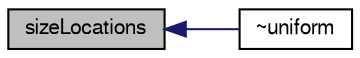 digraph "sizeLocations"
{
  bgcolor="transparent";
  edge [fontname="FreeSans",fontsize="10",labelfontname="FreeSans",labelfontsize="10"];
  node [fontname="FreeSans",fontsize="10",shape=record];
  rankdir="LR";
  Node11 [label="sizeLocations",height=0.2,width=0.4,color="black", fillcolor="grey75", style="filled", fontcolor="black"];
  Node11 -> Node12 [dir="back",color="midnightblue",fontsize="10",style="solid",fontname="FreeSans"];
  Node12 [label="~uniform",height=0.2,width=0.4,color="black",URL="$a31418.html#aa06537a5fc33d9b8119b0eb5155b4fb8",tooltip="Destructor. "];
}
